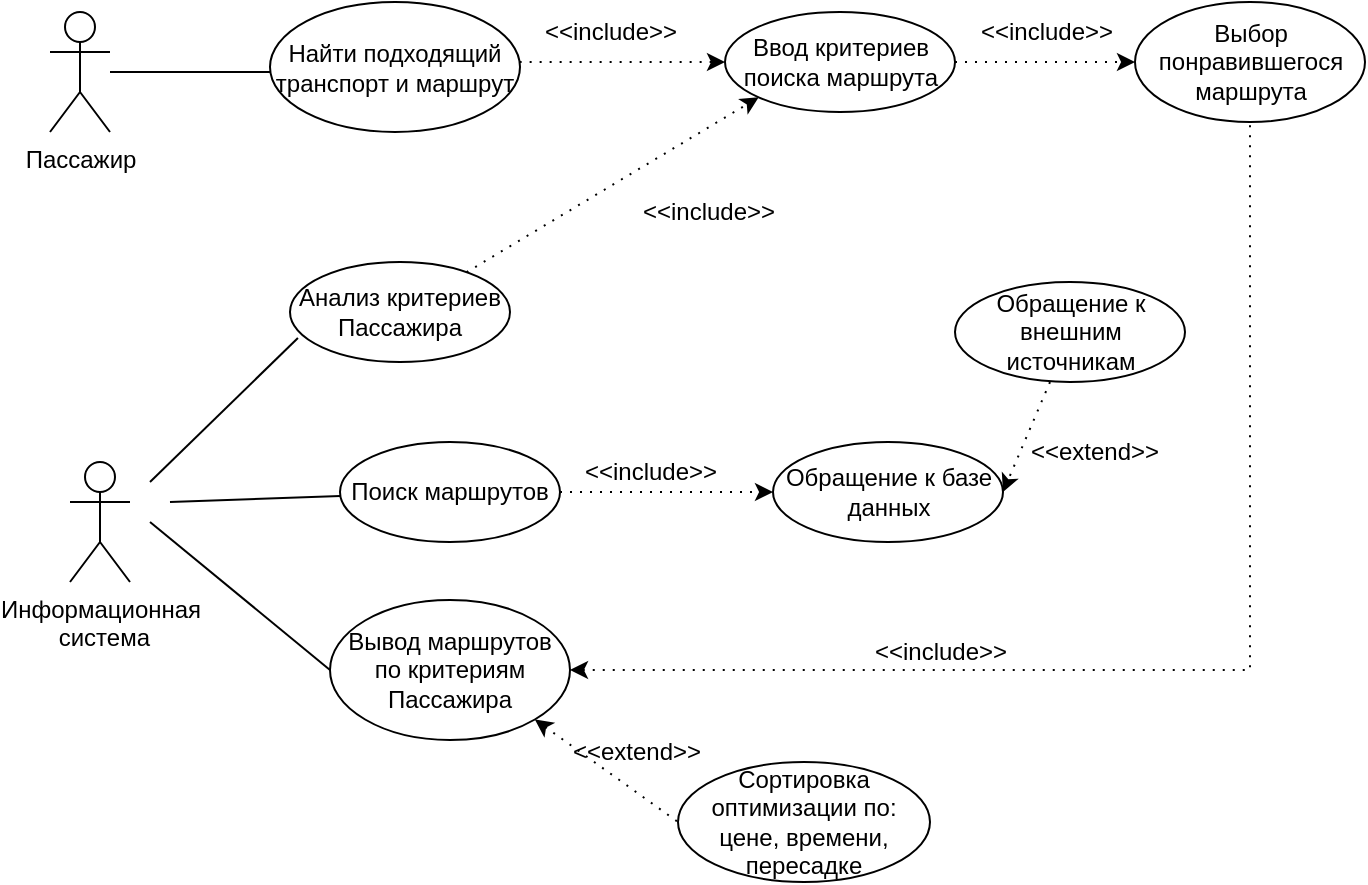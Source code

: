 <mxfile version="21.1.1" type="github">
  <diagram id="ApC89uumz0tHUjcubNxA" name="Страница 1">
    <mxGraphModel dx="1434" dy="739" grid="1" gridSize="10" guides="1" tooltips="1" connect="1" arrows="1" fold="1" page="1" pageScale="1" pageWidth="827" pageHeight="1169" math="0" shadow="0">
      <root>
        <mxCell id="0" />
        <mxCell id="1" parent="0" />
        <mxCell id="9rkXXKQiNZDfR_8JzhYm-7" value="Информационная&lt;br&gt;&amp;nbsp;система" style="shape=umlActor;verticalLabelPosition=bottom;verticalAlign=top;html=1;" parent="1" vertex="1">
          <mxGeometry x="70" y="1100" width="30" height="60" as="geometry" />
        </mxCell>
        <mxCell id="9rkXXKQiNZDfR_8JzhYm-34" style="edgeStyle=orthogonalEdgeStyle;rounded=0;orthogonalLoop=1;jettySize=auto;html=1;endArrow=none;endFill=0;" parent="1" source="9rkXXKQiNZDfR_8JzhYm-11" target="9rkXXKQiNZDfR_8JzhYm-13" edge="1">
          <mxGeometry relative="1" as="geometry">
            <Array as="points">
              <mxPoint x="85" y="903" />
            </Array>
          </mxGeometry>
        </mxCell>
        <mxCell id="9rkXXKQiNZDfR_8JzhYm-11" value="Пассажир" style="shape=umlActor;verticalLabelPosition=bottom;verticalAlign=top;html=1;" parent="1" vertex="1">
          <mxGeometry x="60" y="875" width="30" height="60" as="geometry" />
        </mxCell>
        <mxCell id="9rkXXKQiNZDfR_8JzhYm-35" style="edgeStyle=orthogonalEdgeStyle;rounded=0;orthogonalLoop=1;jettySize=auto;html=1;dashed=1;dashPattern=1 4;entryX=0;entryY=0.5;entryDx=0;entryDy=0;" parent="1" source="9rkXXKQiNZDfR_8JzhYm-13" target="9rkXXKQiNZDfR_8JzhYm-18" edge="1">
          <mxGeometry relative="1" as="geometry">
            <Array as="points">
              <mxPoint x="310" y="900" />
              <mxPoint x="310" y="900" />
            </Array>
          </mxGeometry>
        </mxCell>
        <mxCell id="9rkXXKQiNZDfR_8JzhYm-13" value="&lt;div style=&quot;&quot;&gt;&lt;span style=&quot;background-color: initial;&quot;&gt;Найти подходящий транспорт и маршрут&lt;/span&gt;&lt;/div&gt;" style="ellipse;whiteSpace=wrap;html=1;align=center;" parent="1" vertex="1">
          <mxGeometry x="170" y="870" width="125" height="65" as="geometry" />
        </mxCell>
        <mxCell id="ltaQC5o9Hk8v6VmDZ5M3-9" style="edgeStyle=orthogonalEdgeStyle;rounded=0;orthogonalLoop=1;jettySize=auto;html=1;exitX=1;exitY=0.5;exitDx=0;exitDy=0;entryX=0.5;entryY=1;entryDx=0;entryDy=0;dashed=1;dashPattern=1 4;endArrow=none;endFill=0;startArrow=classic;startFill=1;" parent="1" source="9rkXXKQiNZDfR_8JzhYm-16" target="9rkXXKQiNZDfR_8JzhYm-21" edge="1">
          <mxGeometry relative="1" as="geometry" />
        </mxCell>
        <mxCell id="9rkXXKQiNZDfR_8JzhYm-16" value="Вывод маршрутов по критериям Пассажира" style="ellipse;whiteSpace=wrap;html=1;" parent="1" vertex="1">
          <mxGeometry x="200" y="1169" width="120" height="70" as="geometry" />
        </mxCell>
        <mxCell id="9rkXXKQiNZDfR_8JzhYm-17" value="Анализ критериев Пассажира" style="ellipse;whiteSpace=wrap;html=1;" parent="1" vertex="1">
          <mxGeometry x="180" y="1000" width="110" height="50" as="geometry" />
        </mxCell>
        <mxCell id="9rkXXKQiNZDfR_8JzhYm-36" style="edgeStyle=orthogonalEdgeStyle;rounded=0;orthogonalLoop=1;jettySize=auto;html=1;dashed=1;dashPattern=1 4;" parent="1" source="9rkXXKQiNZDfR_8JzhYm-18" target="9rkXXKQiNZDfR_8JzhYm-21" edge="1">
          <mxGeometry relative="1" as="geometry" />
        </mxCell>
        <mxCell id="9rkXXKQiNZDfR_8JzhYm-18" value="Ввод критериев поиска маршрута" style="ellipse;whiteSpace=wrap;html=1;" parent="1" vertex="1">
          <mxGeometry x="397.5" y="875" width="115" height="50" as="geometry" />
        </mxCell>
        <mxCell id="9rkXXKQiNZDfR_8JzhYm-20" value="Сортировка оптимизации по: цене, времени, пересадке" style="ellipse;whiteSpace=wrap;html=1;" parent="1" vertex="1">
          <mxGeometry x="374" y="1250" width="126" height="60" as="geometry" />
        </mxCell>
        <mxCell id="9rkXXKQiNZDfR_8JzhYm-21" value="Выбор понравившегося маршрута" style="ellipse;whiteSpace=wrap;html=1;" parent="1" vertex="1">
          <mxGeometry x="602.5" y="870" width="115" height="60" as="geometry" />
        </mxCell>
        <mxCell id="9rkXXKQiNZDfR_8JzhYm-29" style="rounded=0;orthogonalLoop=1;jettySize=auto;html=1;endArrow=none;endFill=0;entryX=0.036;entryY=0.76;entryDx=0;entryDy=0;entryPerimeter=0;" parent="1" target="9rkXXKQiNZDfR_8JzhYm-17" edge="1">
          <mxGeometry relative="1" as="geometry">
            <mxPoint x="110" y="1110" as="sourcePoint" />
            <mxPoint x="157.019" y="912.755" as="targetPoint" />
            <Array as="points" />
          </mxGeometry>
        </mxCell>
        <mxCell id="9rkXXKQiNZDfR_8JzhYm-37" value="&amp;lt;&amp;lt;include&amp;gt;&amp;gt;" style="text;html=1;resizable=0;autosize=1;align=center;verticalAlign=middle;points=[];fillColor=none;strokeColor=none;rounded=0;" parent="1" vertex="1">
          <mxGeometry x="295" y="870" width="90" height="30" as="geometry" />
        </mxCell>
        <mxCell id="9rkXXKQiNZDfR_8JzhYm-38" value="&amp;lt;&amp;lt;include&amp;gt;&amp;gt;" style="text;html=1;resizable=0;autosize=1;align=center;verticalAlign=middle;points=[];fillColor=none;strokeColor=none;rounded=0;" parent="1" vertex="1">
          <mxGeometry x="512.5" y="870" width="90" height="30" as="geometry" />
        </mxCell>
        <mxCell id="9rkXXKQiNZDfR_8JzhYm-42" value="" style="rounded=1;orthogonalLoop=1;jettySize=auto;html=1;startArrow=none;startFill=0;endArrow=none;endFill=0;entryX=0;entryY=0.5;entryDx=0;entryDy=0;" parent="1" target="9rkXXKQiNZDfR_8JzhYm-16" edge="1">
          <mxGeometry relative="1" as="geometry">
            <mxPoint x="110" y="1130" as="sourcePoint" />
            <mxPoint x="245.032" y="1139.999" as="targetPoint" />
          </mxGeometry>
        </mxCell>
        <mxCell id="9rkXXKQiNZDfR_8JzhYm-43" style="rounded=0;orthogonalLoop=1;jettySize=auto;html=1;dashed=1;dashPattern=1 4;exitX=1;exitY=1;exitDx=0;exitDy=0;entryX=0;entryY=0.5;entryDx=0;entryDy=0;startArrow=classic;startFill=1;endArrow=none;endFill=0;" parent="1" source="9rkXXKQiNZDfR_8JzhYm-16" target="9rkXXKQiNZDfR_8JzhYm-20" edge="1">
          <mxGeometry relative="1" as="geometry">
            <mxPoint x="375" y="1156.5" as="sourcePoint" />
            <mxPoint x="435" y="1193" as="targetPoint" />
          </mxGeometry>
        </mxCell>
        <mxCell id="9rkXXKQiNZDfR_8JzhYm-44" value="&amp;lt;&amp;lt;extend&amp;gt;&amp;gt;" style="text;html=1;resizable=0;autosize=1;align=center;verticalAlign=middle;points=[];fillColor=none;strokeColor=none;rounded=0;" parent="1" vertex="1">
          <mxGeometry x="307.5" y="1230" width="90" height="30" as="geometry" />
        </mxCell>
        <mxCell id="ltaQC5o9Hk8v6VmDZ5M3-2" style="edgeStyle=orthogonalEdgeStyle;rounded=0;orthogonalLoop=1;jettySize=auto;html=1;entryX=0;entryY=0.5;entryDx=0;entryDy=0;dashed=1;dashPattern=1 4;exitX=1;exitY=0.5;exitDx=0;exitDy=0;" parent="1" source="ltaQC5o9Hk8v6VmDZ5M3-5" target="ltaQC5o9Hk8v6VmDZ5M3-3" edge="1">
          <mxGeometry relative="1" as="geometry">
            <mxPoint x="331" y="1003" as="sourcePoint" />
          </mxGeometry>
        </mxCell>
        <mxCell id="ltaQC5o9Hk8v6VmDZ5M3-3" value="Обращение к базе данных" style="ellipse;whiteSpace=wrap;html=1;" parent="1" vertex="1">
          <mxGeometry x="421.5" y="1090" width="115" height="50" as="geometry" />
        </mxCell>
        <mxCell id="ltaQC5o9Hk8v6VmDZ5M3-4" value="&amp;lt;&amp;lt;include&amp;gt;&amp;gt;" style="text;html=1;resizable=0;autosize=1;align=center;verticalAlign=middle;points=[];fillColor=none;strokeColor=none;rounded=0;" parent="1" vertex="1">
          <mxGeometry x="315" y="1090" width="90" height="30" as="geometry" />
        </mxCell>
        <mxCell id="ltaQC5o9Hk8v6VmDZ5M3-5" value="Поиск маршрутов" style="ellipse;whiteSpace=wrap;html=1;" parent="1" vertex="1">
          <mxGeometry x="205" y="1090" width="110" height="50" as="geometry" />
        </mxCell>
        <mxCell id="ltaQC5o9Hk8v6VmDZ5M3-6" style="rounded=0;orthogonalLoop=1;jettySize=auto;html=1;endArrow=none;endFill=0;" parent="1" target="ltaQC5o9Hk8v6VmDZ5M3-5" edge="1">
          <mxGeometry relative="1" as="geometry">
            <mxPoint x="120" y="1120" as="sourcePoint" />
            <mxPoint x="182.019" y="1002.755" as="targetPoint" />
            <Array as="points" />
          </mxGeometry>
        </mxCell>
        <mxCell id="ltaQC5o9Hk8v6VmDZ5M3-7" style="rounded=0;orthogonalLoop=1;jettySize=auto;html=1;dashed=1;dashPattern=1 4;entryX=0;entryY=1;entryDx=0;entryDy=0;" parent="1" source="9rkXXKQiNZDfR_8JzhYm-17" target="9rkXXKQiNZDfR_8JzhYm-18" edge="1">
          <mxGeometry relative="1" as="geometry">
            <mxPoint x="310" y="1040" as="sourcePoint" />
            <mxPoint x="465" y="890" as="targetPoint" />
          </mxGeometry>
        </mxCell>
        <mxCell id="ltaQC5o9Hk8v6VmDZ5M3-8" value="&amp;lt;&amp;lt;include&amp;gt;&amp;gt;" style="text;html=1;resizable=0;autosize=1;align=center;verticalAlign=middle;points=[];fillColor=none;strokeColor=none;rounded=0;rotation=0;" parent="1" vertex="1">
          <mxGeometry x="344" y="960" width="90" height="30" as="geometry" />
        </mxCell>
        <mxCell id="ltaQC5o9Hk8v6VmDZ5M3-10" value="&amp;lt;&amp;lt;include&amp;gt;&amp;gt;" style="text;html=1;resizable=0;autosize=1;align=center;verticalAlign=middle;points=[];fillColor=none;strokeColor=none;rounded=0;" parent="1" vertex="1">
          <mxGeometry x="460" y="1180" width="90" height="30" as="geometry" />
        </mxCell>
        <mxCell id="5U2OzIiy06j-15xk9wcj-1" value="Обращение к внешним источникам" style="ellipse;whiteSpace=wrap;html=1;" vertex="1" parent="1">
          <mxGeometry x="512.5" y="1010" width="115" height="50" as="geometry" />
        </mxCell>
        <mxCell id="5U2OzIiy06j-15xk9wcj-2" style="rounded=0;orthogonalLoop=1;jettySize=auto;html=1;dashed=1;dashPattern=1 4;exitX=1;exitY=1;exitDx=0;exitDy=0;entryX=1;entryY=0.5;entryDx=0;entryDy=0;startArrow=none;startFill=0;endArrow=classic;endFill=1;" edge="1" parent="1" target="ltaQC5o9Hk8v6VmDZ5M3-3">
          <mxGeometry relative="1" as="geometry">
            <mxPoint x="560" y="1060" as="sourcePoint" />
            <mxPoint x="632" y="1111" as="targetPoint" />
          </mxGeometry>
        </mxCell>
        <mxCell id="5U2OzIiy06j-15xk9wcj-3" value="&amp;lt;&amp;lt;extend&amp;gt;&amp;gt;" style="text;html=1;resizable=0;autosize=1;align=center;verticalAlign=middle;points=[];fillColor=none;strokeColor=none;rounded=0;" vertex="1" parent="1">
          <mxGeometry x="536.5" y="1080" width="90" height="30" as="geometry" />
        </mxCell>
      </root>
    </mxGraphModel>
  </diagram>
</mxfile>
